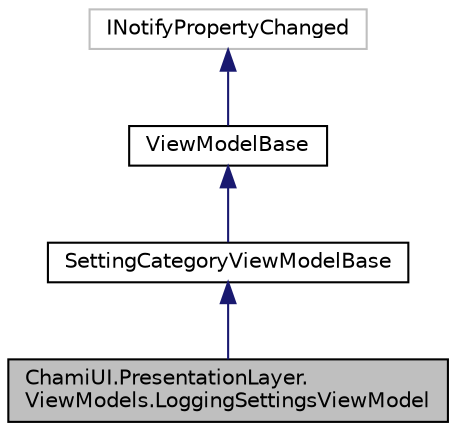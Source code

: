 digraph "ChamiUI.PresentationLayer.ViewModels.LoggingSettingsViewModel"
{
 // LATEX_PDF_SIZE
  edge [fontname="Helvetica",fontsize="10",labelfontname="Helvetica",labelfontsize="10"];
  node [fontname="Helvetica",fontsize="10",shape=record];
  Node1 [label="ChamiUI.PresentationLayer.\lViewModels.LoggingSettingsViewModel",height=0.2,width=0.4,color="black", fillcolor="grey75", style="filled", fontcolor="black",tooltip="Viewmodel for the LogginSettingsEditor control."];
  Node2 -> Node1 [dir="back",color="midnightblue",fontsize="10",style="solid",fontname="Helvetica"];
  Node2 [label="SettingCategoryViewModelBase",height=0.2,width=0.4,color="black", fillcolor="white", style="filled",URL="$class_chami_u_i_1_1_presentation_layer_1_1_view_models_1_1_setting_category_view_model_base.html",tooltip="Marker class that gives the default ExplicitSaveOnlyAttribute value (false)"];
  Node3 -> Node2 [dir="back",color="midnightblue",fontsize="10",style="solid",fontname="Helvetica"];
  Node3 [label="ViewModelBase",height=0.2,width=0.4,color="black", fillcolor="white", style="filled",URL="$class_chami_u_i_1_1_presentation_layer_1_1_view_models_1_1_view_model_base.html",tooltip="Base abstract class for all viewmodels in Chami that implements the INotifyPropertyChanged interface."];
  Node4 -> Node3 [dir="back",color="midnightblue",fontsize="10",style="solid",fontname="Helvetica"];
  Node4 [label="INotifyPropertyChanged",height=0.2,width=0.4,color="grey75", fillcolor="white", style="filled",tooltip=" "];
}
